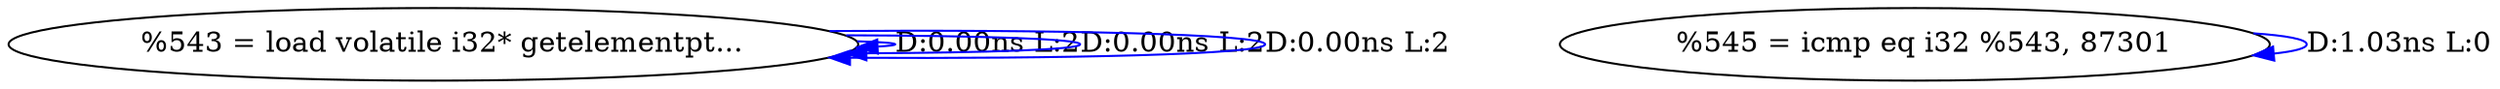 digraph {
Node0x2696c10[label="  %543 = load volatile i32* getelementpt..."];
Node0x2696c10 -> Node0x2696c10[label="D:0.00ns L:2",color=blue];
Node0x2696c10 -> Node0x2696c10[label="D:0.00ns L:2",color=blue];
Node0x2696c10 -> Node0x2696c10[label="D:0.00ns L:2",color=blue];
Node0x2696dd0[label="  %545 = icmp eq i32 %543, 87301"];
Node0x2696dd0 -> Node0x2696dd0[label="D:1.03ns L:0",color=blue];
}
